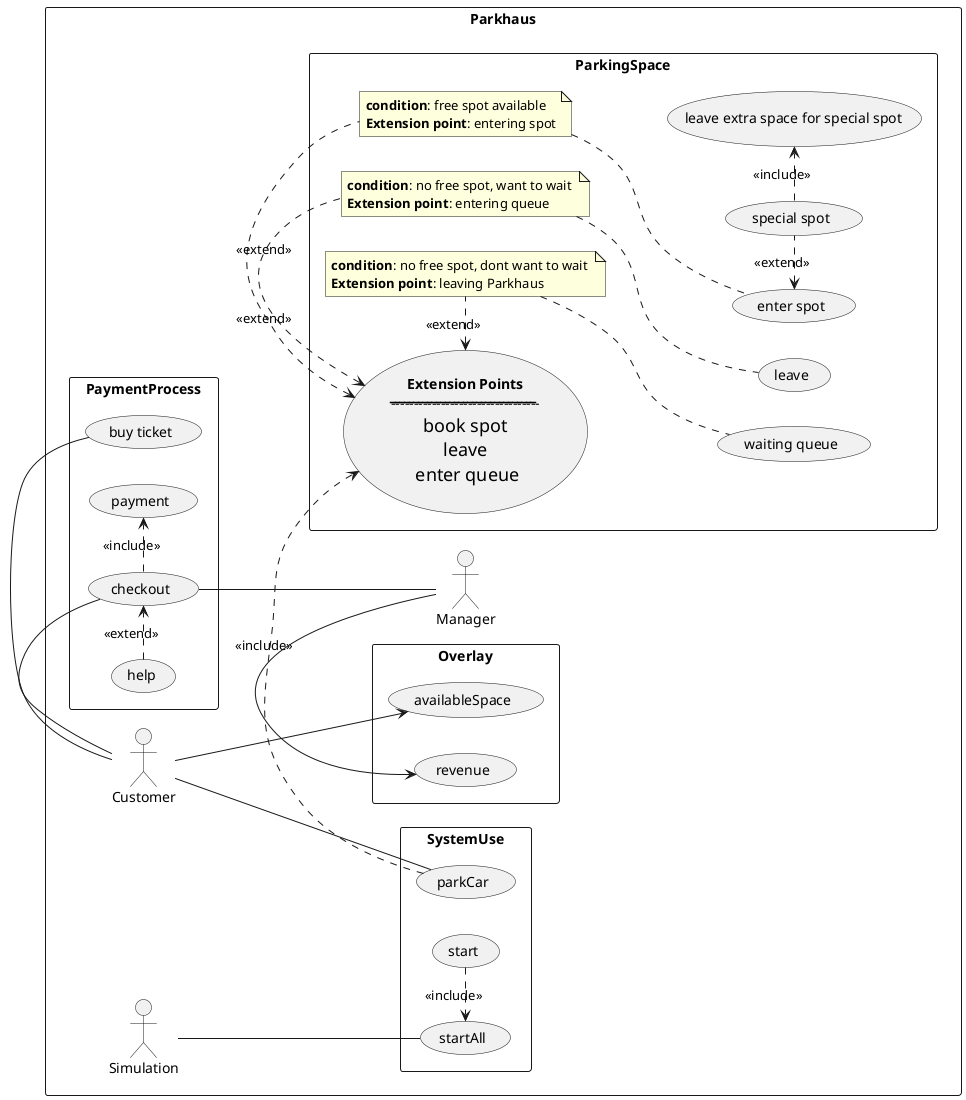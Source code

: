@startuml
left to right direction
skinparam packageStyle rectangle

package Parkhaus {
    actor Simulation as S
    actor Customer as C
    actor Manager as M

    rectangle SystemUse {
        (startAll) as (sA)
        (parkCar) as pC

        (start) .> (sA) : <<include>>
        S -- (sA)
        C -- (pC)
    }


    rectangle ParkingSpace {
        (** Extension Points **\n ----------------------------------------------------------------------------------------------------------------------------------------------------------------- \n <size:18>book spot</size> \n <size:18>leave</size> \n <size:18>enter queue</size>) as E1
        note "**condition**: free spot available \n**Extension point**: entering spot" as n1
        note "**condition**: no free spot, want to wait \n**Extension point**: entering queue" as n2
        note "**condition**: no free spot, dont want to wait \n**Extension point**: leaving Parkhaus" as n3
        (enter spot) as (es)
        (special spot) as (ss)
        (leave extra space for special spot) as (extra spot)
        (waiting queue) as (wq)

        (pC) .> E1 : <<include>>
        E1 <. n1 : <<extend>>
        n1 .. (es)
        E1 <. n2 : <<extend>>
        n2 .. (leave)
        E1 <. n3 : <<extend>>
        n3 .. (wq)
        (es) <. (ss) : <<extend>>
        (ss) .> (extra spot) : <<include>>
    }


    rectangle PaymentProcess {
     (checkout) .> (payment) : <<include>>
        C - (buy ticket)
        C - (checkout)
        (help) .> (checkout) : <<extend>>
        (checkout) -- M
    }


    rectangle Overlay {
        C -> (availableSpace)
        M -> (revenue)
    }
}

@enduml